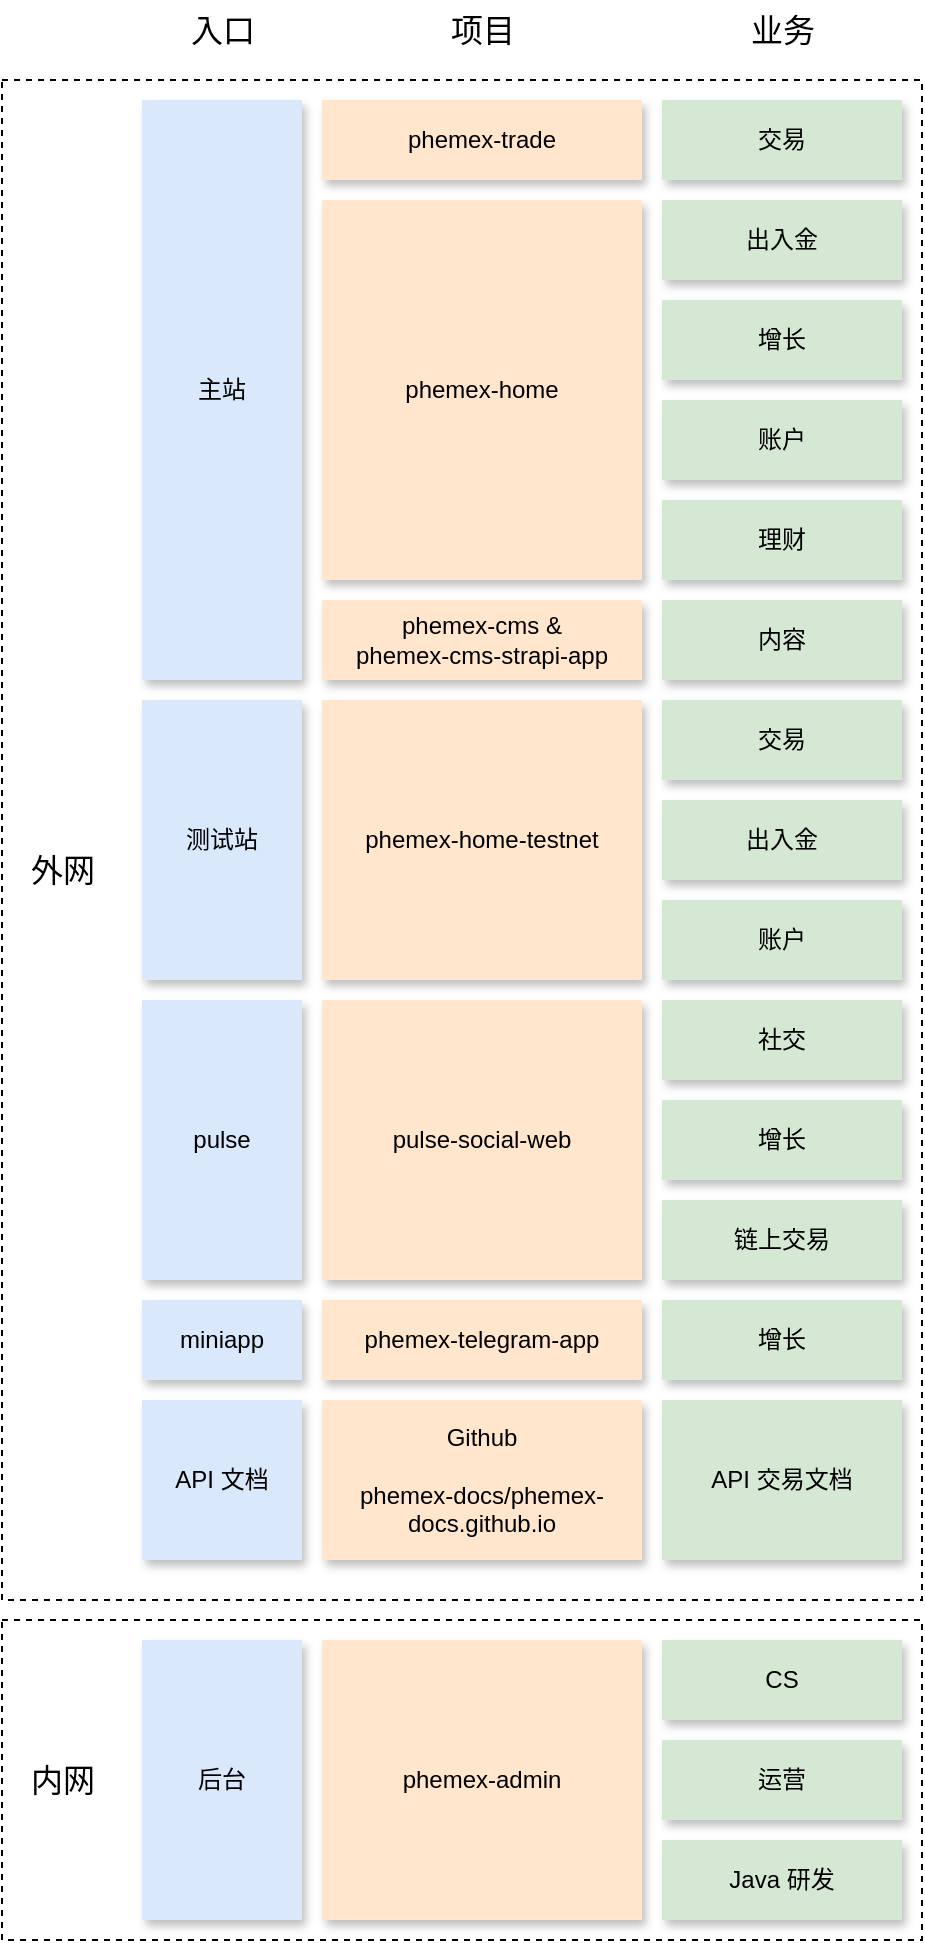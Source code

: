 <mxfile version="24.8.8" pages="4">
  <diagram id="6I0OCvxSQrVGMHxT2VVA" name="phemex-biz">
    <mxGraphModel dx="392" dy="819" grid="1" gridSize="10" guides="1" tooltips="1" connect="1" arrows="1" fold="1" page="1" pageScale="1" pageWidth="850" pageHeight="1100" background="none" math="0" shadow="0">
      <root>
        <mxCell id="0" />
        <mxCell id="1" parent="0" />
        <mxCell id="FjKKf8T0YkrXWxgYTaFp-8" value="" style="rounded=0;whiteSpace=wrap;html=1;strokeColor=default;dashed=1;" parent="1" vertex="1">
          <mxGeometry x="940" y="590" width="460" height="760" as="geometry" />
        </mxCell>
        <mxCell id="FjKKf8T0YkrXWxgYTaFp-5" value="" style="rounded=0;whiteSpace=wrap;html=1;dashed=1;movable=1;resizable=1;rotatable=1;deletable=1;editable=1;locked=0;connectable=1;" parent="1" vertex="1">
          <mxGeometry x="940" y="1360" width="460" height="160" as="geometry" />
        </mxCell>
        <mxCell id="0YKfsS_AYH9b1rfMTJRU-3" value="业务" style="text;html=1;align=center;verticalAlign=middle;resizable=0;points=[];autosize=1;strokeColor=none;fillColor=none;fontSize=16;" parent="1" vertex="1">
          <mxGeometry x="1300" y="550" width="60" height="30" as="geometry" />
        </mxCell>
        <mxCell id="0YKfsS_AYH9b1rfMTJRU-4" value="项目" style="text;html=1;align=center;verticalAlign=middle;resizable=0;points=[];autosize=1;strokeColor=none;fillColor=none;fontSize=16;" parent="1" vertex="1">
          <mxGeometry x="1150" y="550" width="60" height="30" as="geometry" />
        </mxCell>
        <mxCell id="0YKfsS_AYH9b1rfMTJRU-5" value="入口" style="text;html=1;align=center;verticalAlign=middle;resizable=0;points=[];autosize=1;strokeColor=none;fillColor=none;fontSize=16;" parent="1" vertex="1">
          <mxGeometry x="1020" y="550" width="60" height="30" as="geometry" />
        </mxCell>
        <mxCell id="0YKfsS_AYH9b1rfMTJRU-7" value="交易" style="rounded=0;whiteSpace=wrap;html=1;fillColor=#d5e8d4;strokeColor=none;labelBackgroundColor=none;labelBorderColor=none;shadow=1;" parent="1" vertex="1">
          <mxGeometry x="1270" y="600" width="120" height="40" as="geometry" />
        </mxCell>
        <mxCell id="0YKfsS_AYH9b1rfMTJRU-8" value="账户" style="rounded=0;whiteSpace=wrap;html=1;fillColor=#d5e8d4;strokeColor=none;labelBackgroundColor=none;labelBorderColor=none;shadow=1;" parent="1" vertex="1">
          <mxGeometry x="1270" y="750" width="120" height="40" as="geometry" />
        </mxCell>
        <mxCell id="0YKfsS_AYH9b1rfMTJRU-9" value="出入金" style="rounded=0;whiteSpace=wrap;html=1;fillColor=#d5e8d4;strokeColor=none;labelBackgroundColor=none;labelBorderColor=none;shadow=1;" parent="1" vertex="1">
          <mxGeometry x="1270" y="650" width="120" height="40" as="geometry" />
        </mxCell>
        <mxCell id="0YKfsS_AYH9b1rfMTJRU-11" value="理财" style="rounded=0;whiteSpace=wrap;html=1;fillColor=#d5e8d4;strokeColor=none;labelBackgroundColor=none;labelBorderColor=none;shadow=1;" parent="1" vertex="1">
          <mxGeometry x="1270" y="800" width="120" height="40" as="geometry" />
        </mxCell>
        <mxCell id="0YKfsS_AYH9b1rfMTJRU-12" value="增长" style="rounded=0;whiteSpace=wrap;html=1;fillColor=#d5e8d4;strokeColor=none;labelBackgroundColor=none;labelBorderColor=none;shadow=1;" parent="1" vertex="1">
          <mxGeometry x="1270" y="700" width="120" height="40" as="geometry" />
        </mxCell>
        <mxCell id="0YKfsS_AYH9b1rfMTJRU-13" value="内容" style="rounded=0;whiteSpace=wrap;html=1;fillColor=#d5e8d4;strokeColor=none;labelBackgroundColor=none;labelBorderColor=none;shadow=1;" parent="1" vertex="1">
          <mxGeometry x="1270" y="850" width="120" height="40" as="geometry" />
        </mxCell>
        <mxCell id="0YKfsS_AYH9b1rfMTJRU-14" value="测试站" style="rounded=0;whiteSpace=wrap;html=1;fillColor=#dae8fc;strokeColor=none;labelBackgroundColor=none;labelBorderColor=none;shadow=1;" parent="1" vertex="1">
          <mxGeometry x="1010" y="900" width="80" height="140" as="geometry" />
        </mxCell>
        <mxCell id="0YKfsS_AYH9b1rfMTJRU-15" value="主站" style="rounded=0;whiteSpace=wrap;html=1;fillColor=#dae8fc;strokeColor=none;labelBackgroundColor=none;labelBorderColor=none;shadow=1;" parent="1" vertex="1">
          <mxGeometry x="1010" y="600" width="80" height="290" as="geometry" />
        </mxCell>
        <mxCell id="0YKfsS_AYH9b1rfMTJRU-16" value="社交" style="rounded=0;whiteSpace=wrap;html=1;fillColor=#d5e8d4;strokeColor=none;labelBackgroundColor=none;labelBorderColor=none;shadow=1;" parent="1" vertex="1">
          <mxGeometry x="1270" y="1050" width="120" height="40" as="geometry" />
        </mxCell>
        <mxCell id="0YKfsS_AYH9b1rfMTJRU-17" value="miniapp" style="rounded=0;whiteSpace=wrap;html=1;fillColor=#dae8fc;strokeColor=none;labelBackgroundColor=none;labelBorderColor=none;shadow=1;" parent="1" vertex="1">
          <mxGeometry x="1010" y="1200" width="80" height="40" as="geometry" />
        </mxCell>
        <mxCell id="0YKfsS_AYH9b1rfMTJRU-18" value="pulse" style="rounded=0;whiteSpace=wrap;html=1;fillColor=#dae8fc;strokeColor=none;labelBackgroundColor=none;labelBorderColor=none;shadow=1;" parent="1" vertex="1">
          <mxGeometry x="1010" y="1050" width="80" height="140" as="geometry" />
        </mxCell>
        <mxCell id="0YKfsS_AYH9b1rfMTJRU-19" value="后台" style="rounded=0;whiteSpace=wrap;html=1;fillColor=#dae8fc;strokeColor=none;labelBackgroundColor=none;labelBorderColor=none;shadow=1;" parent="1" vertex="1">
          <mxGeometry x="1010" y="1370" width="80" height="140" as="geometry" />
        </mxCell>
        <mxCell id="0YKfsS_AYH9b1rfMTJRU-21" value="增长" style="rounded=0;whiteSpace=wrap;html=1;fillColor=#d5e8d4;strokeColor=none;labelBackgroundColor=none;labelBorderColor=none;shadow=1;" parent="1" vertex="1">
          <mxGeometry x="1270" y="1100" width="120" height="40" as="geometry" />
        </mxCell>
        <mxCell id="0YKfsS_AYH9b1rfMTJRU-22" value="增长" style="rounded=0;whiteSpace=wrap;html=1;fillColor=#d5e8d4;strokeColor=none;labelBackgroundColor=none;labelBorderColor=none;shadow=1;" parent="1" vertex="1">
          <mxGeometry x="1270" y="1200" width="120" height="40" as="geometry" />
        </mxCell>
        <mxCell id="0YKfsS_AYH9b1rfMTJRU-23" value="CS" style="rounded=0;whiteSpace=wrap;html=1;fillColor=#d5e8d4;strokeColor=none;labelBackgroundColor=none;labelBorderColor=none;shadow=1;" parent="1" vertex="1">
          <mxGeometry x="1270" y="1370" width="120" height="40" as="geometry" />
        </mxCell>
        <mxCell id="0YKfsS_AYH9b1rfMTJRU-25" value="phemex-home-testnet" style="rounded=0;whiteSpace=wrap;html=1;fillColor=#ffe6cc;strokeColor=none;labelBackgroundColor=none;labelBorderColor=none;shadow=1;" parent="1" vertex="1">
          <mxGeometry x="1100" y="900" width="160" height="140" as="geometry" />
        </mxCell>
        <mxCell id="0YKfsS_AYH9b1rfMTJRU-26" value="phemex-home" style="rounded=0;whiteSpace=wrap;html=1;fillColor=#ffe6cc;strokeColor=none;labelBackgroundColor=none;labelBorderColor=none;shadow=1;" parent="1" vertex="1">
          <mxGeometry x="1100" y="650" width="160" height="190" as="geometry" />
        </mxCell>
        <mxCell id="0YKfsS_AYH9b1rfMTJRU-27" value="phemex-trade" style="rounded=0;whiteSpace=wrap;html=1;fillColor=#ffe6cc;strokeColor=none;labelBackgroundColor=none;labelBorderColor=none;shadow=1;" parent="1" vertex="1">
          <mxGeometry x="1100" y="600" width="160" height="40" as="geometry" />
        </mxCell>
        <mxCell id="0YKfsS_AYH9b1rfMTJRU-28" value="pulse-social-web" style="rounded=0;whiteSpace=wrap;html=1;fillColor=#ffe6cc;strokeColor=none;labelBackgroundColor=none;labelBorderColor=none;shadow=1;" parent="1" vertex="1">
          <mxGeometry x="1100" y="1050" width="160" height="140" as="geometry" />
        </mxCell>
        <mxCell id="0YKfsS_AYH9b1rfMTJRU-29" value="phemex-telegram-app" style="rounded=0;whiteSpace=wrap;html=1;fillColor=#ffe6cc;strokeColor=none;labelBackgroundColor=none;labelBorderColor=none;shadow=1;" parent="1" vertex="1">
          <mxGeometry x="1100" y="1200" width="160" height="40" as="geometry" />
        </mxCell>
        <mxCell id="0YKfsS_AYH9b1rfMTJRU-30" value="phemex-admin" style="rounded=0;whiteSpace=wrap;html=1;fillColor=#ffe6cc;strokeColor=none;labelBackgroundColor=none;labelBorderColor=none;shadow=1;" parent="1" vertex="1">
          <mxGeometry x="1100" y="1370" width="160" height="140" as="geometry" />
        </mxCell>
        <mxCell id="0YKfsS_AYH9b1rfMTJRU-31" value="Java 研发" style="rounded=0;whiteSpace=wrap;html=1;fillColor=#d5e8d4;strokeColor=none;labelBackgroundColor=none;labelBorderColor=none;shadow=1;" parent="1" vertex="1">
          <mxGeometry x="1270" y="1470" width="120" height="40" as="geometry" />
        </mxCell>
        <mxCell id="0YKfsS_AYH9b1rfMTJRU-32" value="phemex-cms &amp;amp;&lt;br&gt;phemex-cms-strapi-app" style="rounded=0;whiteSpace=wrap;html=1;fillColor=#ffe6cc;strokeColor=none;labelBackgroundColor=none;labelBorderColor=none;shadow=1;" parent="1" vertex="1">
          <mxGeometry x="1100" y="850" width="160" height="40" as="geometry" />
        </mxCell>
        <mxCell id="0YKfsS_AYH9b1rfMTJRU-33" value="运营" style="rounded=0;whiteSpace=wrap;html=1;fillColor=#d5e8d4;strokeColor=none;labelBackgroundColor=none;labelBorderColor=none;shadow=1;" parent="1" vertex="1">
          <mxGeometry x="1270" y="1420" width="120" height="40" as="geometry" />
        </mxCell>
        <mxCell id="0YKfsS_AYH9b1rfMTJRU-34" value="交易" style="rounded=0;whiteSpace=wrap;html=1;fillColor=#d5e8d4;strokeColor=none;labelBackgroundColor=none;labelBorderColor=none;shadow=1;" parent="1" vertex="1">
          <mxGeometry x="1270" y="900" width="120" height="40" as="geometry" />
        </mxCell>
        <mxCell id="0YKfsS_AYH9b1rfMTJRU-35" value="出入金" style="rounded=0;whiteSpace=wrap;html=1;fillColor=#d5e8d4;strokeColor=none;labelBackgroundColor=none;labelBorderColor=none;shadow=1;" parent="1" vertex="1">
          <mxGeometry x="1270" y="950" width="120" height="40" as="geometry" />
        </mxCell>
        <mxCell id="0YKfsS_AYH9b1rfMTJRU-36" value="账户" style="rounded=0;whiteSpace=wrap;html=1;fillColor=#d5e8d4;strokeColor=none;labelBackgroundColor=none;labelBorderColor=none;shadow=1;" parent="1" vertex="1">
          <mxGeometry x="1270" y="1000" width="120" height="40" as="geometry" />
        </mxCell>
        <mxCell id="0YKfsS_AYH9b1rfMTJRU-37" value="链上交易" style="rounded=0;whiteSpace=wrap;html=1;fillColor=#d5e8d4;strokeColor=none;labelBackgroundColor=none;labelBorderColor=none;shadow=1;" parent="1" vertex="1">
          <mxGeometry x="1270" y="1150" width="120" height="40" as="geometry" />
        </mxCell>
        <mxCell id="FjKKf8T0YkrXWxgYTaFp-2" value="API 文档" style="rounded=0;whiteSpace=wrap;html=1;fillColor=#dae8fc;strokeColor=none;labelBackgroundColor=none;labelBorderColor=none;shadow=1;" parent="1" vertex="1">
          <mxGeometry x="1010" y="1250" width="80" height="80" as="geometry" />
        </mxCell>
        <mxCell id="FjKKf8T0YkrXWxgYTaFp-3" value="Github&lt;br&gt;&lt;br&gt;phemex-docs/phemex-docs.github.io" style="rounded=0;whiteSpace=wrap;html=1;fillColor=#ffe6cc;strokeColor=none;labelBackgroundColor=none;labelBorderColor=none;shadow=1;" parent="1" vertex="1">
          <mxGeometry x="1100" y="1250" width="160" height="80" as="geometry" />
        </mxCell>
        <mxCell id="FjKKf8T0YkrXWxgYTaFp-4" value="API 交易文档" style="rounded=0;whiteSpace=wrap;html=1;fillColor=#d5e8d4;strokeColor=none;labelBackgroundColor=none;labelBorderColor=none;shadow=1;" parent="1" vertex="1">
          <mxGeometry x="1270" y="1250" width="120" height="80" as="geometry" />
        </mxCell>
        <mxCell id="FjKKf8T0YkrXWxgYTaFp-6" value="内网" style="text;html=1;align=center;verticalAlign=middle;resizable=1;points=[];autosize=1;strokeColor=none;fillColor=none;fontSize=16;movable=1;rotatable=1;deletable=1;editable=1;locked=0;connectable=1;" parent="1" vertex="1">
          <mxGeometry x="940" y="1425" width="60" height="30" as="geometry" />
        </mxCell>
        <mxCell id="FjKKf8T0YkrXWxgYTaFp-9" value="外网" style="text;html=1;align=center;verticalAlign=middle;resizable=1;points=[];autosize=1;strokeColor=none;fillColor=none;fontSize=16;movable=1;rotatable=1;deletable=1;editable=1;locked=0;connectable=1;" parent="1" vertex="1">
          <mxGeometry x="940" y="970" width="60" height="30" as="geometry" />
        </mxCell>
      </root>
    </mxGraphModel>
  </diagram>
  <diagram id="Ew1VfGQM324RmgrEQ7AJ" name="user-access-route">
    <mxGraphModel dx="1059" dy="1132" grid="1" gridSize="10" guides="1" tooltips="1" connect="1" arrows="1" fold="1" page="1" pageScale="1" pageWidth="827" pageHeight="1169" math="0" shadow="0">
      <root>
        <mxCell id="0" />
        <mxCell id="1" parent="0" />
        <mxCell id="m5YjbhBy6BerH0YrV47M-1" value="Client" style="rounded=0;whiteSpace=wrap;html=1;strokeColor=none;fillColor=#d5e8d4;shadow=1;" vertex="1" parent="1">
          <mxGeometry x="330" y="140" width="80" height="440" as="geometry" />
        </mxCell>
        <mxCell id="m5YjbhBy6BerH0YrV47M-2" value="Loader&lt;br&gt;Balancer" style="rounded=0;whiteSpace=wrap;html=1;strokeColor=none;fillColor=#e1d5e7;shadow=1;" vertex="1" parent="1">
          <mxGeometry x="510" y="140" width="80" height="170" as="geometry" />
        </mxCell>
        <mxCell id="m5YjbhBy6BerH0YrV47M-3" value="CloudFront" style="rounded=0;whiteSpace=wrap;html=1;strokeColor=none;fillColor=#fff2cc;shadow=1;" vertex="1" parent="1">
          <mxGeometry x="420" y="140" width="80" height="440" as="geometry" />
        </mxCell>
        <mxCell id="m5YjbhBy6BerH0YrV47M-4" value="WebGateway" style="rounded=0;whiteSpace=wrap;html=1;strokeColor=none;fillColor=#ffe6cc;shadow=1;" vertex="1" parent="1">
          <mxGeometry x="600" y="140" width="120" height="80" as="geometry" />
        </mxCell>
        <mxCell id="m5YjbhBy6BerH0YrV47M-5" value="Data&lt;span style=&quot;background-color: initial;&quot;&gt;Gateway&lt;/span&gt;" style="rounded=0;whiteSpace=wrap;html=1;strokeColor=none;fillColor=#ffe6cc;shadow=1;" vertex="1" parent="1">
          <mxGeometry x="600" y="230" width="120" height="80" as="geometry" />
        </mxCell>
        <mxCell id="m5YjbhBy6BerH0YrV47M-6" value="S3" style="rounded=0;whiteSpace=wrap;html=1;strokeColor=none;fillColor=#ffe6cc;shadow=1;" vertex="1" parent="1">
          <mxGeometry x="510" y="320" width="210" height="80" as="geometry" />
        </mxCell>
        <mxCell id="m5YjbhBy6BerH0YrV47M-7" value="nginx" style="rounded=0;whiteSpace=wrap;html=1;strokeColor=none;fillColor=#e1d5e7;shadow=1;" vertex="1" parent="1">
          <mxGeometry x="510" y="500" width="80" height="80" as="geometry" />
        </mxCell>
        <mxCell id="m5YjbhBy6BerH0YrV47M-8" value="Lambda" style="rounded=0;whiteSpace=wrap;html=1;strokeColor=none;fillColor=#ffe6cc;shadow=1;" vertex="1" parent="1">
          <mxGeometry x="510" y="410" width="210" height="80" as="geometry" />
        </mxCell>
        <mxCell id="B1ye1kVESPhD4aPcWaz_-1" value="EC2" style="rounded=0;whiteSpace=wrap;html=1;strokeColor=none;fillColor=#ffe6cc;shadow=1;" vertex="1" parent="1">
          <mxGeometry x="600" y="500" width="120" height="80" as="geometry" />
        </mxCell>
      </root>
    </mxGraphModel>
  </diagram>
  <diagram id="-LNlWie9OJ_crWGwHtFu" name="app-web-communicate">
    <mxGraphModel dx="1059" dy="1132" grid="1" gridSize="10" guides="1" tooltips="1" connect="1" arrows="1" fold="1" page="1" pageScale="1" pageWidth="827" pageHeight="1169" math="0" shadow="0">
      <root>
        <mxCell id="0" />
        <mxCell id="1" parent="0" />
        <mxCell id="PSdSYdDdRvpplrhtHOjU-3" value="" style="group" vertex="1" connectable="0" parent="1">
          <mxGeometry x="80" y="380" width="620" height="420" as="geometry" />
        </mxCell>
        <mxCell id="PSdSYdDdRvpplrhtHOjU-7" value="" style="group" vertex="1" connectable="0" parent="PSdSYdDdRvpplrhtHOjU-3">
          <mxGeometry y="-10" width="620" height="420" as="geometry" />
        </mxCell>
        <mxCell id="PSdSYdDdRvpplrhtHOjU-2" value="&lt;font style=&quot;font-size: 20px;&quot;&gt;App&lt;/font&gt;" style="rounded=0;whiteSpace=wrap;html=1;align=left;verticalAlign=top;" vertex="1" parent="PSdSYdDdRvpplrhtHOjU-7">
          <mxGeometry width="620" height="420" as="geometry" />
        </mxCell>
        <mxCell id="PSdSYdDdRvpplrhtHOjU-1" value="Webview" style="rounded=0;whiteSpace=wrap;html=1;align=left;horizontal=1;verticalAlign=top;fontSize=20;" vertex="1" parent="PSdSYdDdRvpplrhtHOjU-7">
          <mxGeometry y="120" width="510" height="300" as="geometry" />
        </mxCell>
        <mxCell id="PSdSYdDdRvpplrhtHOjU-4" value="window.Bridge" style="rounded=1;whiteSpace=wrap;html=1;" vertex="1" parent="PSdSYdDdRvpplrhtHOjU-7">
          <mxGeometry x="100" y="160" width="150" height="230" as="geometry" />
        </mxCell>
        <mxCell id="PSdSYdDdRvpplrhtHOjU-5" value="window.customBiz1&lt;br&gt;&lt;br&gt;&lt;div&gt;window.customBiz2&lt;br&gt;&lt;br&gt;&lt;/div&gt;&lt;div&gt;...&lt;/div&gt;" style="rounded=1;whiteSpace=wrap;html=1;" vertex="1" parent="PSdSYdDdRvpplrhtHOjU-7">
          <mxGeometry x="300" y="160" width="136" height="230" as="geometry" />
        </mxCell>
        <mxCell id="PSdSYdDdRvpplrhtHOjU-10" value="" style="shape=flexArrow;endArrow=classic;html=1;rounded=0;entryX=0.281;entryY=0.071;entryDx=0;entryDy=0;entryPerimeter=0;" edge="1" parent="PSdSYdDdRvpplrhtHOjU-7" target="PSdSYdDdRvpplrhtHOjU-2">
          <mxGeometry width="50" height="50" relative="1" as="geometry">
            <mxPoint x="174" y="160" as="sourcePoint" />
            <mxPoint x="174.5" y="70" as="targetPoint" />
          </mxGeometry>
        </mxCell>
        <mxCell id="PSdSYdDdRvpplrhtHOjU-11" value="1.1 Init Web Bridge" style="text;html=1;align=center;verticalAlign=middle;whiteSpace=wrap;rounded=0;fillColor=#fff2cc;strokeColor=none;" vertex="1" parent="PSdSYdDdRvpplrhtHOjU-7">
          <mxGeometry x="30" y="230" width="130" height="30" as="geometry" />
        </mxCell>
        <mxCell id="PSdSYdDdRvpplrhtHOjU-12" value="1.2 PostMessage" style="text;html=1;align=center;verticalAlign=middle;whiteSpace=wrap;rounded=0;fillColor=#fff2cc;strokeColor=none;" vertex="1" parent="PSdSYdDdRvpplrhtHOjU-7">
          <mxGeometry x="30" y="70" width="130" height="30" as="geometry" />
        </mxCell>
        <mxCell id="PSdSYdDdRvpplrhtHOjU-14" value="2.1 Init web global Func" style="text;html=1;align=center;verticalAlign=middle;whiteSpace=wrap;rounded=0;fillColor=#fff2cc;strokeColor=none;" vertex="1" parent="PSdSYdDdRvpplrhtHOjU-7">
          <mxGeometry x="390" y="195" width="160" height="30" as="geometry" />
        </mxCell>
        <mxCell id="PSdSYdDdRvpplrhtHOjU-13" value="" style="shape=flexArrow;endArrow=classic;html=1;rounded=0;" edge="1" parent="PSdSYdDdRvpplrhtHOjU-7">
          <mxGeometry width="50" height="50" relative="1" as="geometry">
            <mxPoint x="368" y="30" as="sourcePoint" />
            <mxPoint x="368" y="160" as="targetPoint" />
          </mxGeometry>
        </mxCell>
        <mxCell id="PSdSYdDdRvpplrhtHOjU-15" value="2.2 Call Func" style="text;html=1;align=center;verticalAlign=middle;whiteSpace=wrap;rounded=0;fillColor=#fff2cc;strokeColor=none;" vertex="1" parent="PSdSYdDdRvpplrhtHOjU-7">
          <mxGeometry x="390" y="70" width="130" height="30" as="geometry" />
        </mxCell>
      </root>
    </mxGraphModel>
  </diagram>
  <diagram id="J7L9BrtJ2vZUAHcA2YTU" name="private-npm">
    <mxGraphModel dx="1242" dy="819" grid="1" gridSize="10" guides="1" tooltips="1" connect="1" arrows="1" fold="1" page="1" pageScale="1" pageWidth="827" pageHeight="1169" math="0" shadow="0">
      <root>
        <mxCell id="0" />
        <mxCell id="1" parent="0" />
        <mxCell id="B8LPAhrQ7Cfh7NGsNH3q-27" value="" style="group" vertex="1" connectable="0" parent="1">
          <mxGeometry x="150" y="90" width="750" height="630" as="geometry" />
        </mxCell>
        <mxCell id="B8LPAhrQ7Cfh7NGsNH3q-1" value="本地开发" style="rounded=0;whiteSpace=wrap;html=1;fillColor=#ffe6cc;strokeColor=none;" vertex="1" parent="B8LPAhrQ7Cfh7NGsNH3q-27">
          <mxGeometry y="30" width="110" height="290" as="geometry" />
        </mxCell>
        <mxCell id="B8LPAhrQ7Cfh7NGsNH3q-18" value="" style="group" vertex="1" connectable="0" parent="B8LPAhrQ7Cfh7NGsNH3q-27">
          <mxGeometry x="620" width="130" height="630" as="geometry" />
        </mxCell>
        <mxCell id="B8LPAhrQ7Cfh7NGsNH3q-16" value="registry.npmjs.org" style="rounded=0;whiteSpace=wrap;html=1;fillColor=#e1d5e7;strokeColor=none;" vertex="1" parent="B8LPAhrQ7Cfh7NGsNH3q-18">
          <mxGeometry y="30" width="130" height="600" as="geometry" />
        </mxCell>
        <mxCell id="B8LPAhrQ7Cfh7NGsNH3q-17" value="npm 官方源" style="text;html=1;align=left;verticalAlign=middle;resizable=0;points=[];autosize=1;strokeColor=none;fillColor=none;fontStyle=1" vertex="1" parent="B8LPAhrQ7Cfh7NGsNH3q-18">
          <mxGeometry width="90" height="30" as="geometry" />
        </mxCell>
        <mxCell id="B8LPAhrQ7Cfh7NGsNH3q-20" value="" style="group" vertex="1" connectable="0" parent="B8LPAhrQ7Cfh7NGsNH3q-27">
          <mxGeometry x="300" width="350" height="630" as="geometry" />
        </mxCell>
        <mxCell id="B8LPAhrQ7Cfh7NGsNH3q-14" value="" style="group" vertex="1" connectable="0" parent="B8LPAhrQ7Cfh7NGsNH3q-20">
          <mxGeometry y="30" width="350" height="600" as="geometry" />
        </mxCell>
        <mxCell id="B8LPAhrQ7Cfh7NGsNH3q-5" value="" style="rounded=0;whiteSpace=wrap;html=1;verticalAlign=top;align=left;fillColor=#f5f5f5;strokeColor=none;fontColor=#333333;" vertex="1" parent="B8LPAhrQ7Cfh7NGsNH3q-14">
          <mxGeometry width="280" height="600" as="geometry" />
        </mxCell>
        <mxCell id="B8LPAhrQ7Cfh7NGsNH3q-11" value="公网 IP" style="rounded=0;whiteSpace=wrap;html=1;fillColor=#d5e8d4;strokeColor=none;" vertex="1" parent="B8LPAhrQ7Cfh7NGsNH3q-14">
          <mxGeometry width="80" height="300" as="geometry" />
        </mxCell>
        <mxCell id="B8LPAhrQ7Cfh7NGsNH3q-13" value="内网 IP" style="rounded=0;whiteSpace=wrap;html=1;fillColor=#dae8fc;strokeColor=none;" vertex="1" parent="B8LPAhrQ7Cfh7NGsNH3q-14">
          <mxGeometry y="300" width="80" height="300" as="geometry" />
        </mxCell>
        <mxCell id="B8LPAhrQ7Cfh7NGsNH3q-10" value="" style="group;align=left;fillColor=#b0e3e6;strokeColor=#0e8088;" vertex="1" connectable="0" parent="B8LPAhrQ7Cfh7NGsNH3q-14">
          <mxGeometry x="100" y="100" width="160" height="400" as="geometry" />
        </mxCell>
        <mxCell id="B8LPAhrQ7Cfh7NGsNH3q-7" value="&lt;div style=&quot;&quot;&gt;&lt;span style=&quot;background-color: initial;&quot;&gt;virtual&lt;/span&gt;&lt;/div&gt;&lt;div&gt;&lt;br&gt;&lt;/div&gt;" style="rounded=0;whiteSpace=wrap;html=1;verticalAlign=top;align=left;fillColor=#b0e3e6;strokeColor=none;" vertex="1" parent="B8LPAhrQ7Cfh7NGsNH3q-10">
          <mxGeometry width="160" height="400" as="geometry" />
        </mxCell>
        <mxCell id="B8LPAhrQ7Cfh7NGsNH3q-9" value="remote" style="rounded=0;whiteSpace=wrap;html=1;fillColor=#bac8d3;strokeColor=none;" vertex="1" parent="B8LPAhrQ7Cfh7NGsNH3q-10">
          <mxGeometry x="20" y="220" width="120" height="120" as="geometry" />
        </mxCell>
        <mxCell id="B8LPAhrQ7Cfh7NGsNH3q-32" value="local" style="rounded=0;whiteSpace=wrap;html=1;fillColor=#bac8d3;strokeColor=none;" vertex="1" parent="B8LPAhrQ7Cfh7NGsNH3q-10">
          <mxGeometry x="20" y="70" width="120" height="120" as="geometry" />
        </mxCell>
        <mxCell id="B8LPAhrQ7Cfh7NGsNH3q-15" value="npm 相关源" style="text;html=1;align=left;verticalAlign=middle;resizable=0;points=[];autosize=1;strokeColor=none;fillColor=none;fontStyle=1" vertex="1" parent="B8LPAhrQ7Cfh7NGsNH3q-14">
          <mxGeometry x="100" y="70" width="90" height="30" as="geometry" />
        </mxCell>
        <mxCell id="B8LPAhrQ7Cfh7NGsNH3q-19" value="JFrog 机器" style="text;html=1;align=left;verticalAlign=middle;resizable=0;points=[];autosize=1;strokeColor=none;fillColor=none;fontStyle=1" vertex="1" parent="B8LPAhrQ7Cfh7NGsNH3q-20">
          <mxGeometry width="80" height="30" as="geometry" />
        </mxCell>
        <mxCell id="B8LPAhrQ7Cfh7NGsNH3q-24" value="" style="group" vertex="1" connectable="0" parent="B8LPAhrQ7Cfh7NGsNH3q-27">
          <mxGeometry x="150" width="110" height="630" as="geometry" />
        </mxCell>
        <mxCell id="B8LPAhrQ7Cfh7NGsNH3q-3" value="&lt;span style=&quot;&quot;&gt;jfrog.cmex.corp&lt;/span&gt;&lt;b&gt;&lt;/b&gt;" style="rounded=0;whiteSpace=wrap;html=1;verticalAlign=middle;align=center;fillColor=#fff2cc;strokeColor=none;" vertex="1" parent="B8LPAhrQ7Cfh7NGsNH3q-24">
          <mxGeometry y="30" width="110" height="600" as="geometry" />
        </mxCell>
        <mxCell id="B8LPAhrQ7Cfh7NGsNH3q-23" value="JFrog Domain" style="text;html=1;align=left;verticalAlign=middle;resizable=0;points=[];autosize=1;strokeColor=none;fillColor=none;fontStyle=1" vertex="1" parent="B8LPAhrQ7Cfh7NGsNH3q-24">
          <mxGeometry width="100" height="30" as="geometry" />
        </mxCell>
        <mxCell id="B8LPAhrQ7Cfh7NGsNH3q-25" value="Jen&lt;span style=&quot;background-color: initial;&quot;&gt;kins 打包环境&lt;/span&gt;" style="rounded=0;whiteSpace=wrap;html=1;fillColor=#ffe6cc;strokeColor=none;" vertex="1" parent="B8LPAhrQ7Cfh7NGsNH3q-27">
          <mxGeometry y="340" width="110" height="290" as="geometry" />
        </mxCell>
        <mxCell id="B8LPAhrQ7Cfh7NGsNH3q-26" value="客户端" style="text;html=1;align=left;verticalAlign=middle;resizable=0;points=[];autosize=1;strokeColor=none;fillColor=none;fontStyle=1" vertex="1" parent="B8LPAhrQ7Cfh7NGsNH3q-27">
          <mxGeometry width="60" height="30" as="geometry" />
        </mxCell>
        <mxCell id="B8LPAhrQ7Cfh7NGsNH3q-29" value="" style="endArrow=classic;html=1;rounded=0;entryX=1;entryY=0.376;entryDx=0;entryDy=0;entryPerimeter=0;exitX=-0.012;exitY=0.79;exitDx=0;exitDy=0;exitPerimeter=0;" edge="1" parent="B8LPAhrQ7Cfh7NGsNH3q-27" source="B8LPAhrQ7Cfh7NGsNH3q-7" target="B8LPAhrQ7Cfh7NGsNH3q-25">
          <mxGeometry width="50" height="50" relative="1" as="geometry">
            <mxPoint x="400" y="480" as="sourcePoint" />
            <mxPoint x="-90" y="550" as="targetPoint" />
          </mxGeometry>
        </mxCell>
        <mxCell id="B8LPAhrQ7Cfh7NGsNH3q-38" value="下载" style="edgeLabel;html=1;align=center;verticalAlign=middle;resizable=0;points=[];" vertex="1" connectable="0" parent="B8LPAhrQ7Cfh7NGsNH3q-29">
          <mxGeometry x="0.854" y="-5" relative="1" as="geometry">
            <mxPoint as="offset" />
          </mxGeometry>
        </mxCell>
        <mxCell id="B8LPAhrQ7Cfh7NGsNH3q-28" value="" style="endArrow=classic;html=1;rounded=0;entryX=1;entryY=0.5;entryDx=0;entryDy=0;" edge="1" parent="B8LPAhrQ7Cfh7NGsNH3q-27" target="B8LPAhrQ7Cfh7NGsNH3q-9">
          <mxGeometry width="50" height="50" relative="1" as="geometry">
            <mxPoint x="619" y="410" as="sourcePoint" />
            <mxPoint x="480" y="310" as="targetPoint" />
          </mxGeometry>
        </mxCell>
        <mxCell id="B8LPAhrQ7Cfh7NGsNH3q-39" value="下载" style="edgeLabel;html=1;align=center;verticalAlign=middle;resizable=0;points=[];" vertex="1" connectable="0" parent="B8LPAhrQ7Cfh7NGsNH3q-28">
          <mxGeometry x="-0.418" relative="1" as="geometry">
            <mxPoint as="offset" />
          </mxGeometry>
        </mxCell>
        <mxCell id="B8LPAhrQ7Cfh7NGsNH3q-33" value="" style="endArrow=classic;html=1;rounded=0;entryX=1;entryY=0.75;entryDx=0;entryDy=0;exitX=-0.012;exitY=0.295;exitDx=0;exitDy=0;exitPerimeter=0;" edge="1" parent="B8LPAhrQ7Cfh7NGsNH3q-27" source="B8LPAhrQ7Cfh7NGsNH3q-7" target="B8LPAhrQ7Cfh7NGsNH3q-1">
          <mxGeometry width="50" height="50" relative="1" as="geometry">
            <mxPoint x="399" y="240" as="sourcePoint" />
            <mxPoint x="130" y="185" as="targetPoint" />
          </mxGeometry>
        </mxCell>
        <mxCell id="B8LPAhrQ7Cfh7NGsNH3q-37" value="下载" style="edgeLabel;html=1;align=center;verticalAlign=middle;resizable=0;points=[];" vertex="1" connectable="0" parent="B8LPAhrQ7Cfh7NGsNH3q-33">
          <mxGeometry x="0.854" y="-2" relative="1" as="geometry">
            <mxPoint as="offset" />
          </mxGeometry>
        </mxCell>
        <mxCell id="B8LPAhrQ7Cfh7NGsNH3q-34" value="" style="endArrow=classic;html=1;rounded=0;exitX=1;exitY=0.25;exitDx=0;exitDy=0;entryX=0.5;entryY=0;entryDx=0;entryDy=0;" edge="1" parent="B8LPAhrQ7Cfh7NGsNH3q-27" source="B8LPAhrQ7Cfh7NGsNH3q-1" target="B8LPAhrQ7Cfh7NGsNH3q-32">
          <mxGeometry width="50" height="50" relative="1" as="geometry">
            <mxPoint x="410" y="240" as="sourcePoint" />
            <mxPoint x="120" y="258" as="targetPoint" />
            <Array as="points">
              <mxPoint x="480" y="100" />
            </Array>
          </mxGeometry>
        </mxCell>
        <mxCell id="B8LPAhrQ7Cfh7NGsNH3q-36" value="&lt;span style=&quot;font-weight: normal;&quot;&gt;上传&lt;/span&gt;" style="edgeLabel;html=1;align=center;verticalAlign=middle;resizable=0;points=[];fontStyle=1" vertex="1" connectable="0" parent="B8LPAhrQ7Cfh7NGsNH3q-34">
          <mxGeometry x="-0.932" relative="1" as="geometry">
            <mxPoint x="4" y="-2" as="offset" />
          </mxGeometry>
        </mxCell>
      </root>
    </mxGraphModel>
  </diagram>
</mxfile>
